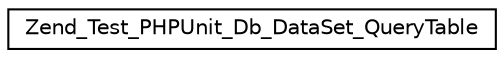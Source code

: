 digraph G
{
  edge [fontname="Helvetica",fontsize="10",labelfontname="Helvetica",labelfontsize="10"];
  node [fontname="Helvetica",fontsize="10",shape=record];
  rankdir="LR";
  Node1 [label="Zend_Test_PHPUnit_Db_DataSet_QueryTable",height=0.2,width=0.4,color="black", fillcolor="white", style="filled",URL="$class_zend___test___p_h_p_unit___db___data_set___query_table.html"];
}
